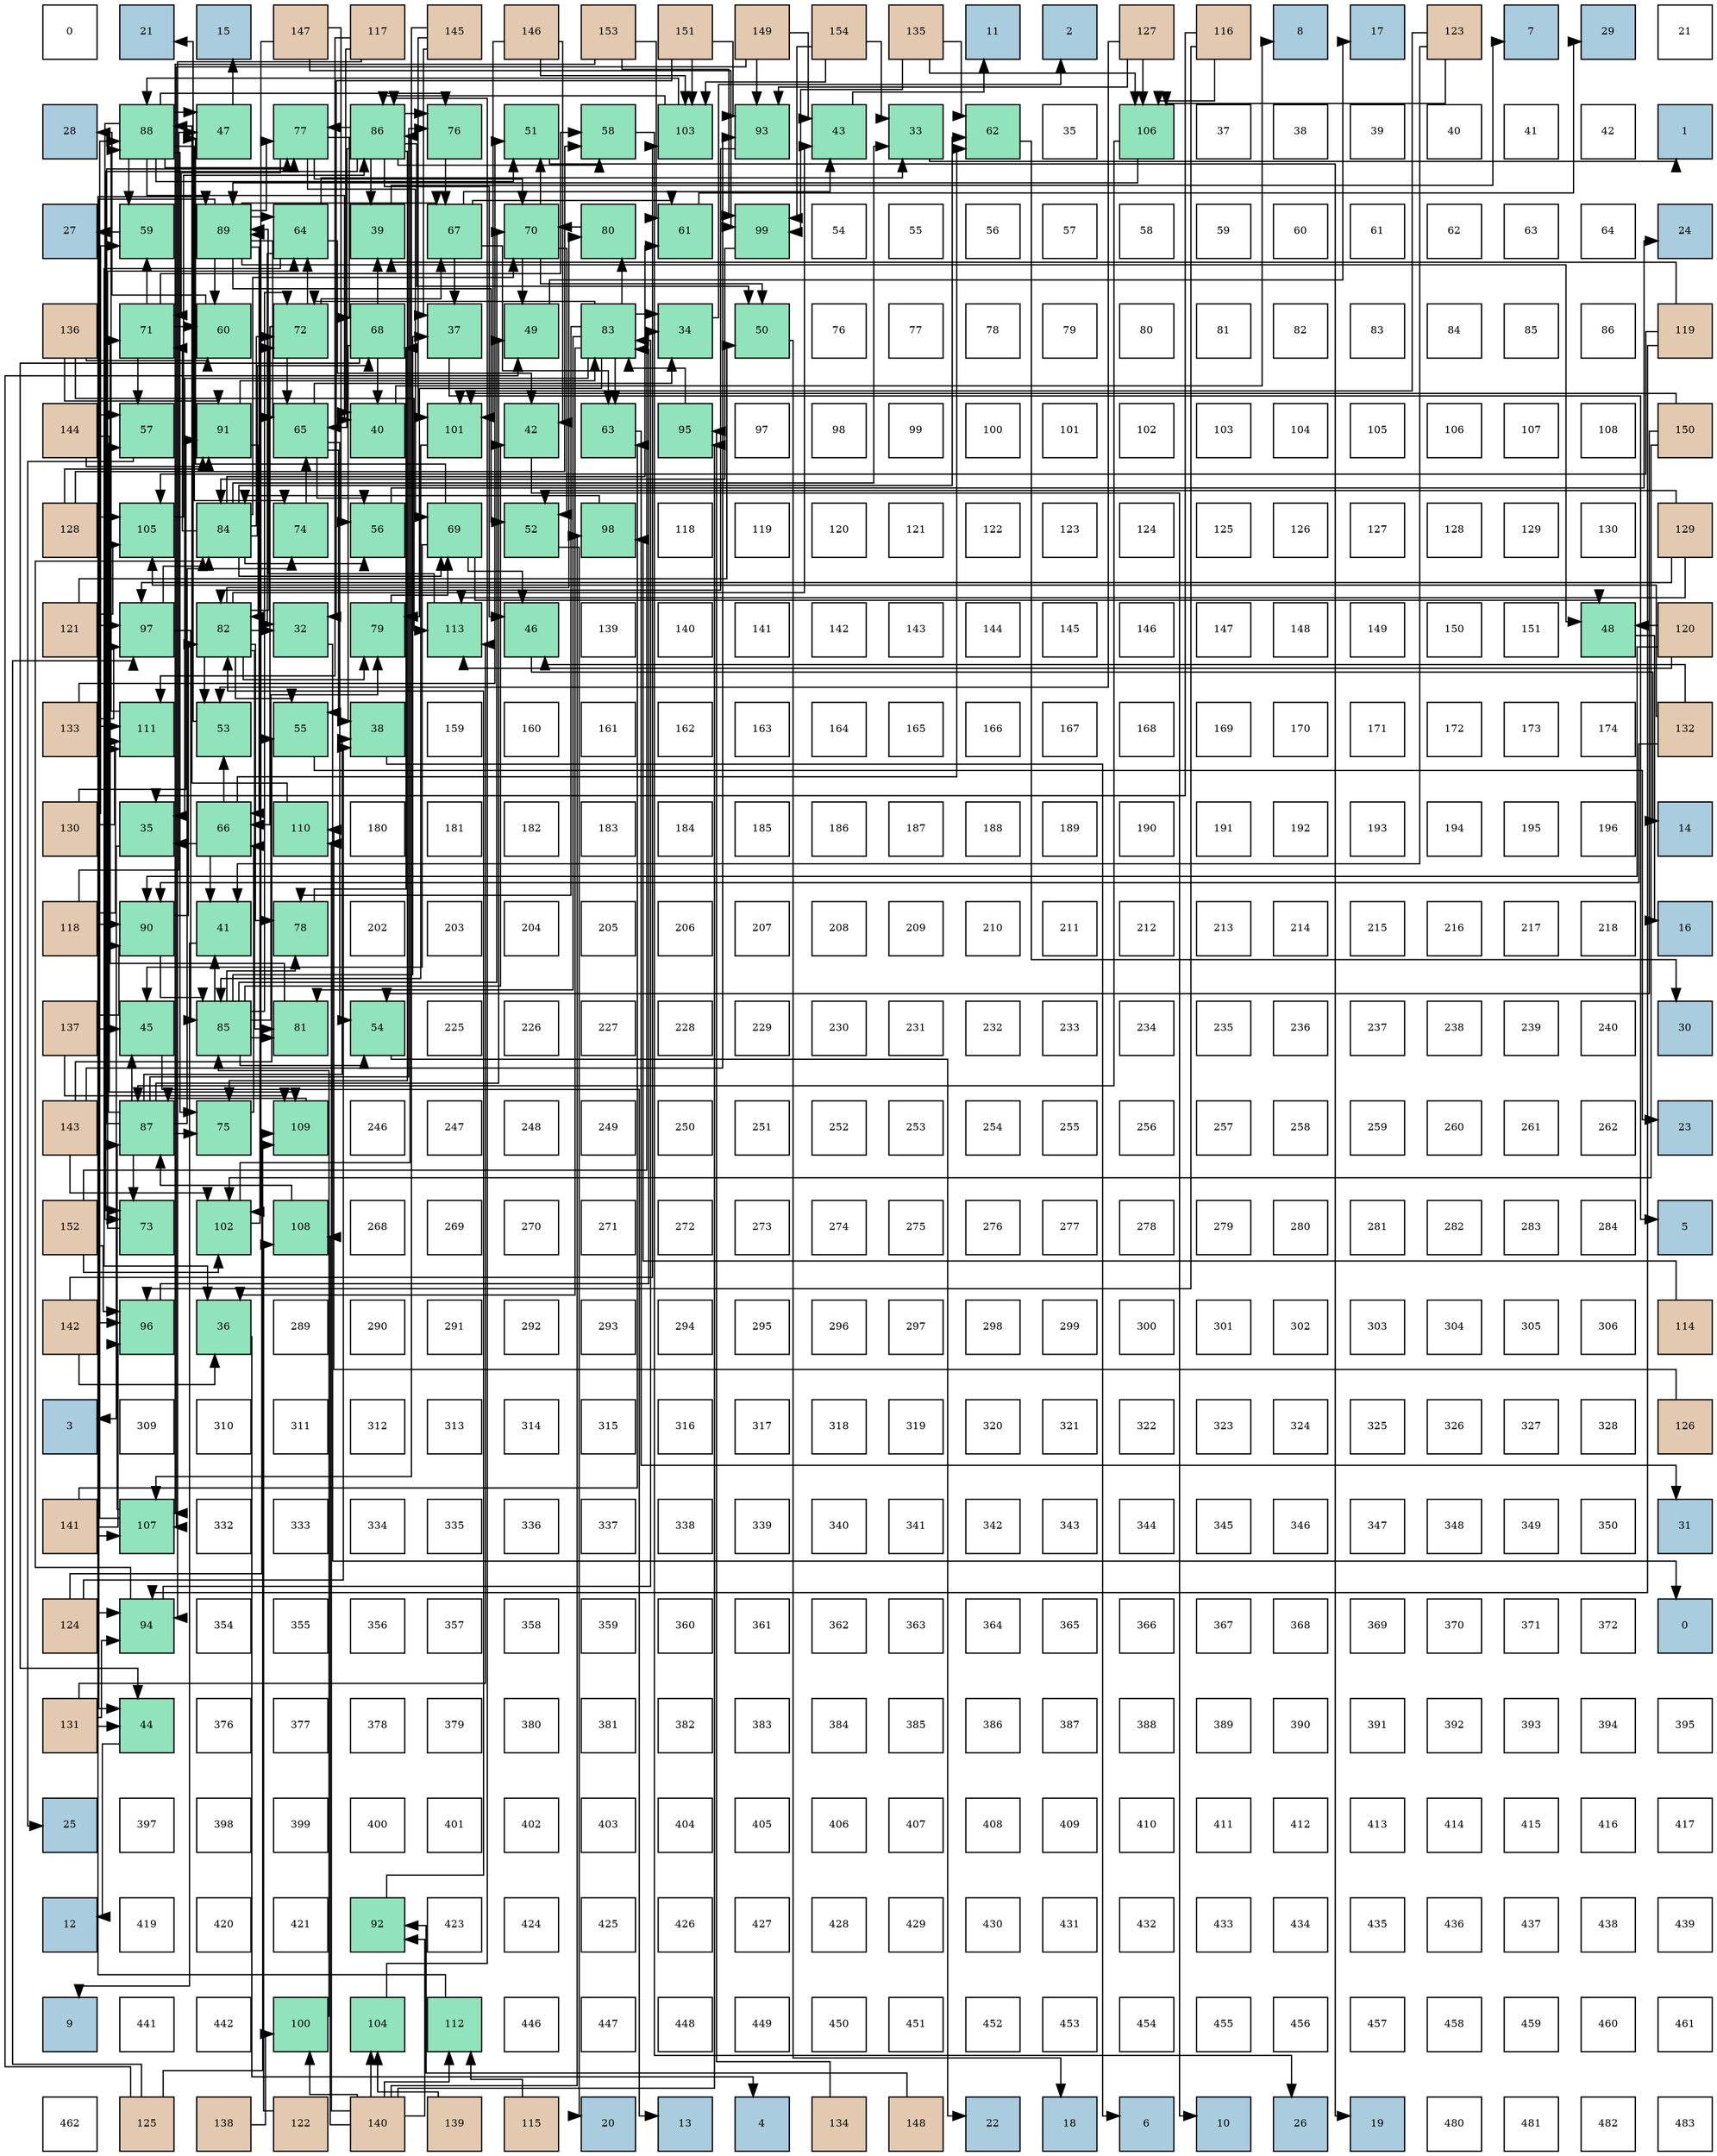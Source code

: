 digraph layout{
 rankdir=TB;
 splines=ortho;
 node [style=filled shape=square fixedsize=true width=0.6];
0[label="0", fontsize=8, fillcolor="#ffffff"];
1[label="21", fontsize=8, fillcolor="#a9ccde"];
2[label="15", fontsize=8, fillcolor="#a9ccde"];
3[label="147", fontsize=8, fillcolor="#e3c9af"];
4[label="117", fontsize=8, fillcolor="#e3c9af"];
5[label="145", fontsize=8, fillcolor="#e3c9af"];
6[label="146", fontsize=8, fillcolor="#e3c9af"];
7[label="153", fontsize=8, fillcolor="#e3c9af"];
8[label="151", fontsize=8, fillcolor="#e3c9af"];
9[label="149", fontsize=8, fillcolor="#e3c9af"];
10[label="154", fontsize=8, fillcolor="#e3c9af"];
11[label="135", fontsize=8, fillcolor="#e3c9af"];
12[label="11", fontsize=8, fillcolor="#a9ccde"];
13[label="2", fontsize=8, fillcolor="#a9ccde"];
14[label="127", fontsize=8, fillcolor="#e3c9af"];
15[label="116", fontsize=8, fillcolor="#e3c9af"];
16[label="8", fontsize=8, fillcolor="#a9ccde"];
17[label="17", fontsize=8, fillcolor="#a9ccde"];
18[label="123", fontsize=8, fillcolor="#e3c9af"];
19[label="7", fontsize=8, fillcolor="#a9ccde"];
20[label="29", fontsize=8, fillcolor="#a9ccde"];
21[label="21", fontsize=8, fillcolor="#ffffff"];
22[label="28", fontsize=8, fillcolor="#a9ccde"];
23[label="88", fontsize=8, fillcolor="#91e3bb"];
24[label="47", fontsize=8, fillcolor="#91e3bb"];
25[label="77", fontsize=8, fillcolor="#91e3bb"];
26[label="86", fontsize=8, fillcolor="#91e3bb"];
27[label="76", fontsize=8, fillcolor="#91e3bb"];
28[label="51", fontsize=8, fillcolor="#91e3bb"];
29[label="58", fontsize=8, fillcolor="#91e3bb"];
30[label="103", fontsize=8, fillcolor="#91e3bb"];
31[label="93", fontsize=8, fillcolor="#91e3bb"];
32[label="43", fontsize=8, fillcolor="#91e3bb"];
33[label="33", fontsize=8, fillcolor="#91e3bb"];
34[label="62", fontsize=8, fillcolor="#91e3bb"];
35[label="35", fontsize=8, fillcolor="#ffffff"];
36[label="106", fontsize=8, fillcolor="#91e3bb"];
37[label="37", fontsize=8, fillcolor="#ffffff"];
38[label="38", fontsize=8, fillcolor="#ffffff"];
39[label="39", fontsize=8, fillcolor="#ffffff"];
40[label="40", fontsize=8, fillcolor="#ffffff"];
41[label="41", fontsize=8, fillcolor="#ffffff"];
42[label="42", fontsize=8, fillcolor="#ffffff"];
43[label="1", fontsize=8, fillcolor="#a9ccde"];
44[label="27", fontsize=8, fillcolor="#a9ccde"];
45[label="59", fontsize=8, fillcolor="#91e3bb"];
46[label="89", fontsize=8, fillcolor="#91e3bb"];
47[label="64", fontsize=8, fillcolor="#91e3bb"];
48[label="39", fontsize=8, fillcolor="#91e3bb"];
49[label="67", fontsize=8, fillcolor="#91e3bb"];
50[label="70", fontsize=8, fillcolor="#91e3bb"];
51[label="80", fontsize=8, fillcolor="#91e3bb"];
52[label="61", fontsize=8, fillcolor="#91e3bb"];
53[label="99", fontsize=8, fillcolor="#91e3bb"];
54[label="54", fontsize=8, fillcolor="#ffffff"];
55[label="55", fontsize=8, fillcolor="#ffffff"];
56[label="56", fontsize=8, fillcolor="#ffffff"];
57[label="57", fontsize=8, fillcolor="#ffffff"];
58[label="58", fontsize=8, fillcolor="#ffffff"];
59[label="59", fontsize=8, fillcolor="#ffffff"];
60[label="60", fontsize=8, fillcolor="#ffffff"];
61[label="61", fontsize=8, fillcolor="#ffffff"];
62[label="62", fontsize=8, fillcolor="#ffffff"];
63[label="63", fontsize=8, fillcolor="#ffffff"];
64[label="64", fontsize=8, fillcolor="#ffffff"];
65[label="24", fontsize=8, fillcolor="#a9ccde"];
66[label="136", fontsize=8, fillcolor="#e3c9af"];
67[label="71", fontsize=8, fillcolor="#91e3bb"];
68[label="60", fontsize=8, fillcolor="#91e3bb"];
69[label="72", fontsize=8, fillcolor="#91e3bb"];
70[label="68", fontsize=8, fillcolor="#91e3bb"];
71[label="37", fontsize=8, fillcolor="#91e3bb"];
72[label="49", fontsize=8, fillcolor="#91e3bb"];
73[label="83", fontsize=8, fillcolor="#91e3bb"];
74[label="34", fontsize=8, fillcolor="#91e3bb"];
75[label="50", fontsize=8, fillcolor="#91e3bb"];
76[label="76", fontsize=8, fillcolor="#ffffff"];
77[label="77", fontsize=8, fillcolor="#ffffff"];
78[label="78", fontsize=8, fillcolor="#ffffff"];
79[label="79", fontsize=8, fillcolor="#ffffff"];
80[label="80", fontsize=8, fillcolor="#ffffff"];
81[label="81", fontsize=8, fillcolor="#ffffff"];
82[label="82", fontsize=8, fillcolor="#ffffff"];
83[label="83", fontsize=8, fillcolor="#ffffff"];
84[label="84", fontsize=8, fillcolor="#ffffff"];
85[label="85", fontsize=8, fillcolor="#ffffff"];
86[label="86", fontsize=8, fillcolor="#ffffff"];
87[label="119", fontsize=8, fillcolor="#e3c9af"];
88[label="144", fontsize=8, fillcolor="#e3c9af"];
89[label="57", fontsize=8, fillcolor="#91e3bb"];
90[label="91", fontsize=8, fillcolor="#91e3bb"];
91[label="65", fontsize=8, fillcolor="#91e3bb"];
92[label="40", fontsize=8, fillcolor="#91e3bb"];
93[label="101", fontsize=8, fillcolor="#91e3bb"];
94[label="42", fontsize=8, fillcolor="#91e3bb"];
95[label="63", fontsize=8, fillcolor="#91e3bb"];
96[label="95", fontsize=8, fillcolor="#91e3bb"];
97[label="97", fontsize=8, fillcolor="#ffffff"];
98[label="98", fontsize=8, fillcolor="#ffffff"];
99[label="99", fontsize=8, fillcolor="#ffffff"];
100[label="100", fontsize=8, fillcolor="#ffffff"];
101[label="101", fontsize=8, fillcolor="#ffffff"];
102[label="102", fontsize=8, fillcolor="#ffffff"];
103[label="103", fontsize=8, fillcolor="#ffffff"];
104[label="104", fontsize=8, fillcolor="#ffffff"];
105[label="105", fontsize=8, fillcolor="#ffffff"];
106[label="106", fontsize=8, fillcolor="#ffffff"];
107[label="107", fontsize=8, fillcolor="#ffffff"];
108[label="108", fontsize=8, fillcolor="#ffffff"];
109[label="150", fontsize=8, fillcolor="#e3c9af"];
110[label="128", fontsize=8, fillcolor="#e3c9af"];
111[label="105", fontsize=8, fillcolor="#91e3bb"];
112[label="84", fontsize=8, fillcolor="#91e3bb"];
113[label="74", fontsize=8, fillcolor="#91e3bb"];
114[label="56", fontsize=8, fillcolor="#91e3bb"];
115[label="69", fontsize=8, fillcolor="#91e3bb"];
116[label="52", fontsize=8, fillcolor="#91e3bb"];
117[label="98", fontsize=8, fillcolor="#91e3bb"];
118[label="118", fontsize=8, fillcolor="#ffffff"];
119[label="119", fontsize=8, fillcolor="#ffffff"];
120[label="120", fontsize=8, fillcolor="#ffffff"];
121[label="121", fontsize=8, fillcolor="#ffffff"];
122[label="122", fontsize=8, fillcolor="#ffffff"];
123[label="123", fontsize=8, fillcolor="#ffffff"];
124[label="124", fontsize=8, fillcolor="#ffffff"];
125[label="125", fontsize=8, fillcolor="#ffffff"];
126[label="126", fontsize=8, fillcolor="#ffffff"];
127[label="127", fontsize=8, fillcolor="#ffffff"];
128[label="128", fontsize=8, fillcolor="#ffffff"];
129[label="129", fontsize=8, fillcolor="#ffffff"];
130[label="130", fontsize=8, fillcolor="#ffffff"];
131[label="129", fontsize=8, fillcolor="#e3c9af"];
132[label="121", fontsize=8, fillcolor="#e3c9af"];
133[label="97", fontsize=8, fillcolor="#91e3bb"];
134[label="82", fontsize=8, fillcolor="#91e3bb"];
135[label="32", fontsize=8, fillcolor="#91e3bb"];
136[label="79", fontsize=8, fillcolor="#91e3bb"];
137[label="113", fontsize=8, fillcolor="#91e3bb"];
138[label="46", fontsize=8, fillcolor="#91e3bb"];
139[label="139", fontsize=8, fillcolor="#ffffff"];
140[label="140", fontsize=8, fillcolor="#ffffff"];
141[label="141", fontsize=8, fillcolor="#ffffff"];
142[label="142", fontsize=8, fillcolor="#ffffff"];
143[label="143", fontsize=8, fillcolor="#ffffff"];
144[label="144", fontsize=8, fillcolor="#ffffff"];
145[label="145", fontsize=8, fillcolor="#ffffff"];
146[label="146", fontsize=8, fillcolor="#ffffff"];
147[label="147", fontsize=8, fillcolor="#ffffff"];
148[label="148", fontsize=8, fillcolor="#ffffff"];
149[label="149", fontsize=8, fillcolor="#ffffff"];
150[label="150", fontsize=8, fillcolor="#ffffff"];
151[label="151", fontsize=8, fillcolor="#ffffff"];
152[label="48", fontsize=8, fillcolor="#91e3bb"];
153[label="120", fontsize=8, fillcolor="#e3c9af"];
154[label="133", fontsize=8, fillcolor="#e3c9af"];
155[label="111", fontsize=8, fillcolor="#91e3bb"];
156[label="53", fontsize=8, fillcolor="#91e3bb"];
157[label="55", fontsize=8, fillcolor="#91e3bb"];
158[label="38", fontsize=8, fillcolor="#91e3bb"];
159[label="159", fontsize=8, fillcolor="#ffffff"];
160[label="160", fontsize=8, fillcolor="#ffffff"];
161[label="161", fontsize=8, fillcolor="#ffffff"];
162[label="162", fontsize=8, fillcolor="#ffffff"];
163[label="163", fontsize=8, fillcolor="#ffffff"];
164[label="164", fontsize=8, fillcolor="#ffffff"];
165[label="165", fontsize=8, fillcolor="#ffffff"];
166[label="166", fontsize=8, fillcolor="#ffffff"];
167[label="167", fontsize=8, fillcolor="#ffffff"];
168[label="168", fontsize=8, fillcolor="#ffffff"];
169[label="169", fontsize=8, fillcolor="#ffffff"];
170[label="170", fontsize=8, fillcolor="#ffffff"];
171[label="171", fontsize=8, fillcolor="#ffffff"];
172[label="172", fontsize=8, fillcolor="#ffffff"];
173[label="173", fontsize=8, fillcolor="#ffffff"];
174[label="174", fontsize=8, fillcolor="#ffffff"];
175[label="132", fontsize=8, fillcolor="#e3c9af"];
176[label="130", fontsize=8, fillcolor="#e3c9af"];
177[label="35", fontsize=8, fillcolor="#91e3bb"];
178[label="66", fontsize=8, fillcolor="#91e3bb"];
179[label="110", fontsize=8, fillcolor="#91e3bb"];
180[label="180", fontsize=8, fillcolor="#ffffff"];
181[label="181", fontsize=8, fillcolor="#ffffff"];
182[label="182", fontsize=8, fillcolor="#ffffff"];
183[label="183", fontsize=8, fillcolor="#ffffff"];
184[label="184", fontsize=8, fillcolor="#ffffff"];
185[label="185", fontsize=8, fillcolor="#ffffff"];
186[label="186", fontsize=8, fillcolor="#ffffff"];
187[label="187", fontsize=8, fillcolor="#ffffff"];
188[label="188", fontsize=8, fillcolor="#ffffff"];
189[label="189", fontsize=8, fillcolor="#ffffff"];
190[label="190", fontsize=8, fillcolor="#ffffff"];
191[label="191", fontsize=8, fillcolor="#ffffff"];
192[label="192", fontsize=8, fillcolor="#ffffff"];
193[label="193", fontsize=8, fillcolor="#ffffff"];
194[label="194", fontsize=8, fillcolor="#ffffff"];
195[label="195", fontsize=8, fillcolor="#ffffff"];
196[label="196", fontsize=8, fillcolor="#ffffff"];
197[label="14", fontsize=8, fillcolor="#a9ccde"];
198[label="118", fontsize=8, fillcolor="#e3c9af"];
199[label="90", fontsize=8, fillcolor="#91e3bb"];
200[label="41", fontsize=8, fillcolor="#91e3bb"];
201[label="78", fontsize=8, fillcolor="#91e3bb"];
202[label="202", fontsize=8, fillcolor="#ffffff"];
203[label="203", fontsize=8, fillcolor="#ffffff"];
204[label="204", fontsize=8, fillcolor="#ffffff"];
205[label="205", fontsize=8, fillcolor="#ffffff"];
206[label="206", fontsize=8, fillcolor="#ffffff"];
207[label="207", fontsize=8, fillcolor="#ffffff"];
208[label="208", fontsize=8, fillcolor="#ffffff"];
209[label="209", fontsize=8, fillcolor="#ffffff"];
210[label="210", fontsize=8, fillcolor="#ffffff"];
211[label="211", fontsize=8, fillcolor="#ffffff"];
212[label="212", fontsize=8, fillcolor="#ffffff"];
213[label="213", fontsize=8, fillcolor="#ffffff"];
214[label="214", fontsize=8, fillcolor="#ffffff"];
215[label="215", fontsize=8, fillcolor="#ffffff"];
216[label="216", fontsize=8, fillcolor="#ffffff"];
217[label="217", fontsize=8, fillcolor="#ffffff"];
218[label="218", fontsize=8, fillcolor="#ffffff"];
219[label="16", fontsize=8, fillcolor="#a9ccde"];
220[label="137", fontsize=8, fillcolor="#e3c9af"];
221[label="45", fontsize=8, fillcolor="#91e3bb"];
222[label="85", fontsize=8, fillcolor="#91e3bb"];
223[label="81", fontsize=8, fillcolor="#91e3bb"];
224[label="54", fontsize=8, fillcolor="#91e3bb"];
225[label="225", fontsize=8, fillcolor="#ffffff"];
226[label="226", fontsize=8, fillcolor="#ffffff"];
227[label="227", fontsize=8, fillcolor="#ffffff"];
228[label="228", fontsize=8, fillcolor="#ffffff"];
229[label="229", fontsize=8, fillcolor="#ffffff"];
230[label="230", fontsize=8, fillcolor="#ffffff"];
231[label="231", fontsize=8, fillcolor="#ffffff"];
232[label="232", fontsize=8, fillcolor="#ffffff"];
233[label="233", fontsize=8, fillcolor="#ffffff"];
234[label="234", fontsize=8, fillcolor="#ffffff"];
235[label="235", fontsize=8, fillcolor="#ffffff"];
236[label="236", fontsize=8, fillcolor="#ffffff"];
237[label="237", fontsize=8, fillcolor="#ffffff"];
238[label="238", fontsize=8, fillcolor="#ffffff"];
239[label="239", fontsize=8, fillcolor="#ffffff"];
240[label="240", fontsize=8, fillcolor="#ffffff"];
241[label="30", fontsize=8, fillcolor="#a9ccde"];
242[label="143", fontsize=8, fillcolor="#e3c9af"];
243[label="87", fontsize=8, fillcolor="#91e3bb"];
244[label="75", fontsize=8, fillcolor="#91e3bb"];
245[label="109", fontsize=8, fillcolor="#91e3bb"];
246[label="246", fontsize=8, fillcolor="#ffffff"];
247[label="247", fontsize=8, fillcolor="#ffffff"];
248[label="248", fontsize=8, fillcolor="#ffffff"];
249[label="249", fontsize=8, fillcolor="#ffffff"];
250[label="250", fontsize=8, fillcolor="#ffffff"];
251[label="251", fontsize=8, fillcolor="#ffffff"];
252[label="252", fontsize=8, fillcolor="#ffffff"];
253[label="253", fontsize=8, fillcolor="#ffffff"];
254[label="254", fontsize=8, fillcolor="#ffffff"];
255[label="255", fontsize=8, fillcolor="#ffffff"];
256[label="256", fontsize=8, fillcolor="#ffffff"];
257[label="257", fontsize=8, fillcolor="#ffffff"];
258[label="258", fontsize=8, fillcolor="#ffffff"];
259[label="259", fontsize=8, fillcolor="#ffffff"];
260[label="260", fontsize=8, fillcolor="#ffffff"];
261[label="261", fontsize=8, fillcolor="#ffffff"];
262[label="262", fontsize=8, fillcolor="#ffffff"];
263[label="23", fontsize=8, fillcolor="#a9ccde"];
264[label="152", fontsize=8, fillcolor="#e3c9af"];
265[label="73", fontsize=8, fillcolor="#91e3bb"];
266[label="102", fontsize=8, fillcolor="#91e3bb"];
267[label="108", fontsize=8, fillcolor="#91e3bb"];
268[label="268", fontsize=8, fillcolor="#ffffff"];
269[label="269", fontsize=8, fillcolor="#ffffff"];
270[label="270", fontsize=8, fillcolor="#ffffff"];
271[label="271", fontsize=8, fillcolor="#ffffff"];
272[label="272", fontsize=8, fillcolor="#ffffff"];
273[label="273", fontsize=8, fillcolor="#ffffff"];
274[label="274", fontsize=8, fillcolor="#ffffff"];
275[label="275", fontsize=8, fillcolor="#ffffff"];
276[label="276", fontsize=8, fillcolor="#ffffff"];
277[label="277", fontsize=8, fillcolor="#ffffff"];
278[label="278", fontsize=8, fillcolor="#ffffff"];
279[label="279", fontsize=8, fillcolor="#ffffff"];
280[label="280", fontsize=8, fillcolor="#ffffff"];
281[label="281", fontsize=8, fillcolor="#ffffff"];
282[label="282", fontsize=8, fillcolor="#ffffff"];
283[label="283", fontsize=8, fillcolor="#ffffff"];
284[label="284", fontsize=8, fillcolor="#ffffff"];
285[label="5", fontsize=8, fillcolor="#a9ccde"];
286[label="142", fontsize=8, fillcolor="#e3c9af"];
287[label="96", fontsize=8, fillcolor="#91e3bb"];
288[label="36", fontsize=8, fillcolor="#91e3bb"];
289[label="289", fontsize=8, fillcolor="#ffffff"];
290[label="290", fontsize=8, fillcolor="#ffffff"];
291[label="291", fontsize=8, fillcolor="#ffffff"];
292[label="292", fontsize=8, fillcolor="#ffffff"];
293[label="293", fontsize=8, fillcolor="#ffffff"];
294[label="294", fontsize=8, fillcolor="#ffffff"];
295[label="295", fontsize=8, fillcolor="#ffffff"];
296[label="296", fontsize=8, fillcolor="#ffffff"];
297[label="297", fontsize=8, fillcolor="#ffffff"];
298[label="298", fontsize=8, fillcolor="#ffffff"];
299[label="299", fontsize=8, fillcolor="#ffffff"];
300[label="300", fontsize=8, fillcolor="#ffffff"];
301[label="301", fontsize=8, fillcolor="#ffffff"];
302[label="302", fontsize=8, fillcolor="#ffffff"];
303[label="303", fontsize=8, fillcolor="#ffffff"];
304[label="304", fontsize=8, fillcolor="#ffffff"];
305[label="305", fontsize=8, fillcolor="#ffffff"];
306[label="306", fontsize=8, fillcolor="#ffffff"];
307[label="114", fontsize=8, fillcolor="#e3c9af"];
308[label="3", fontsize=8, fillcolor="#a9ccde"];
309[label="309", fontsize=8, fillcolor="#ffffff"];
310[label="310", fontsize=8, fillcolor="#ffffff"];
311[label="311", fontsize=8, fillcolor="#ffffff"];
312[label="312", fontsize=8, fillcolor="#ffffff"];
313[label="313", fontsize=8, fillcolor="#ffffff"];
314[label="314", fontsize=8, fillcolor="#ffffff"];
315[label="315", fontsize=8, fillcolor="#ffffff"];
316[label="316", fontsize=8, fillcolor="#ffffff"];
317[label="317", fontsize=8, fillcolor="#ffffff"];
318[label="318", fontsize=8, fillcolor="#ffffff"];
319[label="319", fontsize=8, fillcolor="#ffffff"];
320[label="320", fontsize=8, fillcolor="#ffffff"];
321[label="321", fontsize=8, fillcolor="#ffffff"];
322[label="322", fontsize=8, fillcolor="#ffffff"];
323[label="323", fontsize=8, fillcolor="#ffffff"];
324[label="324", fontsize=8, fillcolor="#ffffff"];
325[label="325", fontsize=8, fillcolor="#ffffff"];
326[label="326", fontsize=8, fillcolor="#ffffff"];
327[label="327", fontsize=8, fillcolor="#ffffff"];
328[label="328", fontsize=8, fillcolor="#ffffff"];
329[label="126", fontsize=8, fillcolor="#e3c9af"];
330[label="141", fontsize=8, fillcolor="#e3c9af"];
331[label="107", fontsize=8, fillcolor="#91e3bb"];
332[label="332", fontsize=8, fillcolor="#ffffff"];
333[label="333", fontsize=8, fillcolor="#ffffff"];
334[label="334", fontsize=8, fillcolor="#ffffff"];
335[label="335", fontsize=8, fillcolor="#ffffff"];
336[label="336", fontsize=8, fillcolor="#ffffff"];
337[label="337", fontsize=8, fillcolor="#ffffff"];
338[label="338", fontsize=8, fillcolor="#ffffff"];
339[label="339", fontsize=8, fillcolor="#ffffff"];
340[label="340", fontsize=8, fillcolor="#ffffff"];
341[label="341", fontsize=8, fillcolor="#ffffff"];
342[label="342", fontsize=8, fillcolor="#ffffff"];
343[label="343", fontsize=8, fillcolor="#ffffff"];
344[label="344", fontsize=8, fillcolor="#ffffff"];
345[label="345", fontsize=8, fillcolor="#ffffff"];
346[label="346", fontsize=8, fillcolor="#ffffff"];
347[label="347", fontsize=8, fillcolor="#ffffff"];
348[label="348", fontsize=8, fillcolor="#ffffff"];
349[label="349", fontsize=8, fillcolor="#ffffff"];
350[label="350", fontsize=8, fillcolor="#ffffff"];
351[label="31", fontsize=8, fillcolor="#a9ccde"];
352[label="124", fontsize=8, fillcolor="#e3c9af"];
353[label="94", fontsize=8, fillcolor="#91e3bb"];
354[label="354", fontsize=8, fillcolor="#ffffff"];
355[label="355", fontsize=8, fillcolor="#ffffff"];
356[label="356", fontsize=8, fillcolor="#ffffff"];
357[label="357", fontsize=8, fillcolor="#ffffff"];
358[label="358", fontsize=8, fillcolor="#ffffff"];
359[label="359", fontsize=8, fillcolor="#ffffff"];
360[label="360", fontsize=8, fillcolor="#ffffff"];
361[label="361", fontsize=8, fillcolor="#ffffff"];
362[label="362", fontsize=8, fillcolor="#ffffff"];
363[label="363", fontsize=8, fillcolor="#ffffff"];
364[label="364", fontsize=8, fillcolor="#ffffff"];
365[label="365", fontsize=8, fillcolor="#ffffff"];
366[label="366", fontsize=8, fillcolor="#ffffff"];
367[label="367", fontsize=8, fillcolor="#ffffff"];
368[label="368", fontsize=8, fillcolor="#ffffff"];
369[label="369", fontsize=8, fillcolor="#ffffff"];
370[label="370", fontsize=8, fillcolor="#ffffff"];
371[label="371", fontsize=8, fillcolor="#ffffff"];
372[label="372", fontsize=8, fillcolor="#ffffff"];
373[label="0", fontsize=8, fillcolor="#a9ccde"];
374[label="131", fontsize=8, fillcolor="#e3c9af"];
375[label="44", fontsize=8, fillcolor="#91e3bb"];
376[label="376", fontsize=8, fillcolor="#ffffff"];
377[label="377", fontsize=8, fillcolor="#ffffff"];
378[label="378", fontsize=8, fillcolor="#ffffff"];
379[label="379", fontsize=8, fillcolor="#ffffff"];
380[label="380", fontsize=8, fillcolor="#ffffff"];
381[label="381", fontsize=8, fillcolor="#ffffff"];
382[label="382", fontsize=8, fillcolor="#ffffff"];
383[label="383", fontsize=8, fillcolor="#ffffff"];
384[label="384", fontsize=8, fillcolor="#ffffff"];
385[label="385", fontsize=8, fillcolor="#ffffff"];
386[label="386", fontsize=8, fillcolor="#ffffff"];
387[label="387", fontsize=8, fillcolor="#ffffff"];
388[label="388", fontsize=8, fillcolor="#ffffff"];
389[label="389", fontsize=8, fillcolor="#ffffff"];
390[label="390", fontsize=8, fillcolor="#ffffff"];
391[label="391", fontsize=8, fillcolor="#ffffff"];
392[label="392", fontsize=8, fillcolor="#ffffff"];
393[label="393", fontsize=8, fillcolor="#ffffff"];
394[label="394", fontsize=8, fillcolor="#ffffff"];
395[label="395", fontsize=8, fillcolor="#ffffff"];
396[label="25", fontsize=8, fillcolor="#a9ccde"];
397[label="397", fontsize=8, fillcolor="#ffffff"];
398[label="398", fontsize=8, fillcolor="#ffffff"];
399[label="399", fontsize=8, fillcolor="#ffffff"];
400[label="400", fontsize=8, fillcolor="#ffffff"];
401[label="401", fontsize=8, fillcolor="#ffffff"];
402[label="402", fontsize=8, fillcolor="#ffffff"];
403[label="403", fontsize=8, fillcolor="#ffffff"];
404[label="404", fontsize=8, fillcolor="#ffffff"];
405[label="405", fontsize=8, fillcolor="#ffffff"];
406[label="406", fontsize=8, fillcolor="#ffffff"];
407[label="407", fontsize=8, fillcolor="#ffffff"];
408[label="408", fontsize=8, fillcolor="#ffffff"];
409[label="409", fontsize=8, fillcolor="#ffffff"];
410[label="410", fontsize=8, fillcolor="#ffffff"];
411[label="411", fontsize=8, fillcolor="#ffffff"];
412[label="412", fontsize=8, fillcolor="#ffffff"];
413[label="413", fontsize=8, fillcolor="#ffffff"];
414[label="414", fontsize=8, fillcolor="#ffffff"];
415[label="415", fontsize=8, fillcolor="#ffffff"];
416[label="416", fontsize=8, fillcolor="#ffffff"];
417[label="417", fontsize=8, fillcolor="#ffffff"];
418[label="12", fontsize=8, fillcolor="#a9ccde"];
419[label="419", fontsize=8, fillcolor="#ffffff"];
420[label="420", fontsize=8, fillcolor="#ffffff"];
421[label="421", fontsize=8, fillcolor="#ffffff"];
422[label="92", fontsize=8, fillcolor="#91e3bb"];
423[label="423", fontsize=8, fillcolor="#ffffff"];
424[label="424", fontsize=8, fillcolor="#ffffff"];
425[label="425", fontsize=8, fillcolor="#ffffff"];
426[label="426", fontsize=8, fillcolor="#ffffff"];
427[label="427", fontsize=8, fillcolor="#ffffff"];
428[label="428", fontsize=8, fillcolor="#ffffff"];
429[label="429", fontsize=8, fillcolor="#ffffff"];
430[label="430", fontsize=8, fillcolor="#ffffff"];
431[label="431", fontsize=8, fillcolor="#ffffff"];
432[label="432", fontsize=8, fillcolor="#ffffff"];
433[label="433", fontsize=8, fillcolor="#ffffff"];
434[label="434", fontsize=8, fillcolor="#ffffff"];
435[label="435", fontsize=8, fillcolor="#ffffff"];
436[label="436", fontsize=8, fillcolor="#ffffff"];
437[label="437", fontsize=8, fillcolor="#ffffff"];
438[label="438", fontsize=8, fillcolor="#ffffff"];
439[label="439", fontsize=8, fillcolor="#ffffff"];
440[label="9", fontsize=8, fillcolor="#a9ccde"];
441[label="441", fontsize=8, fillcolor="#ffffff"];
442[label="442", fontsize=8, fillcolor="#ffffff"];
443[label="100", fontsize=8, fillcolor="#91e3bb"];
444[label="104", fontsize=8, fillcolor="#91e3bb"];
445[label="112", fontsize=8, fillcolor="#91e3bb"];
446[label="446", fontsize=8, fillcolor="#ffffff"];
447[label="447", fontsize=8, fillcolor="#ffffff"];
448[label="448", fontsize=8, fillcolor="#ffffff"];
449[label="449", fontsize=8, fillcolor="#ffffff"];
450[label="450", fontsize=8, fillcolor="#ffffff"];
451[label="451", fontsize=8, fillcolor="#ffffff"];
452[label="452", fontsize=8, fillcolor="#ffffff"];
453[label="453", fontsize=8, fillcolor="#ffffff"];
454[label="454", fontsize=8, fillcolor="#ffffff"];
455[label="455", fontsize=8, fillcolor="#ffffff"];
456[label="456", fontsize=8, fillcolor="#ffffff"];
457[label="457", fontsize=8, fillcolor="#ffffff"];
458[label="458", fontsize=8, fillcolor="#ffffff"];
459[label="459", fontsize=8, fillcolor="#ffffff"];
460[label="460", fontsize=8, fillcolor="#ffffff"];
461[label="461", fontsize=8, fillcolor="#ffffff"];
462[label="462", fontsize=8, fillcolor="#ffffff"];
463[label="125", fontsize=8, fillcolor="#e3c9af"];
464[label="138", fontsize=8, fillcolor="#e3c9af"];
465[label="122", fontsize=8, fillcolor="#e3c9af"];
466[label="140", fontsize=8, fillcolor="#e3c9af"];
467[label="139", fontsize=8, fillcolor="#e3c9af"];
468[label="115", fontsize=8, fillcolor="#e3c9af"];
469[label="20", fontsize=8, fillcolor="#a9ccde"];
470[label="13", fontsize=8, fillcolor="#a9ccde"];
471[label="4", fontsize=8, fillcolor="#a9ccde"];
472[label="134", fontsize=8, fillcolor="#e3c9af"];
473[label="148", fontsize=8, fillcolor="#e3c9af"];
474[label="22", fontsize=8, fillcolor="#a9ccde"];
475[label="18", fontsize=8, fillcolor="#a9ccde"];
476[label="6", fontsize=8, fillcolor="#a9ccde"];
477[label="10", fontsize=8, fillcolor="#a9ccde"];
478[label="26", fontsize=8, fillcolor="#a9ccde"];
479[label="19", fontsize=8, fillcolor="#a9ccde"];
480[label="480", fontsize=8, fillcolor="#ffffff"];
481[label="481", fontsize=8, fillcolor="#ffffff"];
482[label="482", fontsize=8, fillcolor="#ffffff"];
483[label="483", fontsize=8, fillcolor="#ffffff"];
edge [constraint=false, style=vis];135 -> 373;
33 -> 43;
74 -> 13;
177 -> 308;
288 -> 471;
71 -> 285;
158 -> 476;
48 -> 19;
92 -> 16;
200 -> 440;
94 -> 477;
32 -> 12;
375 -> 418;
221 -> 470;
138 -> 197;
24 -> 2;
152 -> 219;
72 -> 17;
75 -> 475;
28 -> 479;
116 -> 469;
156 -> 1;
224 -> 474;
157 -> 263;
114 -> 65;
89 -> 396;
29 -> 478;
45 -> 44;
68 -> 22;
52 -> 20;
34 -> 241;
95 -> 351;
47 -> 135;
47 -> 33;
47 -> 288;
47 -> 94;
91 -> 74;
91 -> 224;
91 -> 157;
91 -> 114;
178 -> 177;
178 -> 200;
178 -> 156;
178 -> 34;
49 -> 71;
49 -> 32;
49 -> 52;
49 -> 95;
70 -> 158;
70 -> 48;
70 -> 92;
70 -> 375;
115 -> 221;
115 -> 138;
115 -> 24;
115 -> 152;
50 -> 72;
50 -> 75;
50 -> 28;
50 -> 116;
67 -> 89;
67 -> 29;
67 -> 45;
67 -> 68;
69 -> 47;
69 -> 91;
69 -> 178;
69 -> 49;
265 -> 47;
113 -> 91;
244 -> 178;
27 -> 49;
25 -> 70;
25 -> 115;
25 -> 50;
25 -> 67;
201 -> 70;
136 -> 115;
51 -> 50;
223 -> 67;
134 -> 135;
134 -> 32;
134 -> 156;
134 -> 157;
134 -> 69;
134 -> 201;
134 -> 136;
134 -> 51;
134 -> 223;
73 -> 74;
73 -> 177;
73 -> 288;
73 -> 95;
73 -> 69;
73 -> 201;
73 -> 136;
73 -> 51;
73 -> 223;
112 -> 33;
112 -> 114;
112 -> 52;
112 -> 34;
112 -> 70;
112 -> 115;
112 -> 50;
112 -> 67;
112 -> 69;
222 -> 71;
222 -> 200;
222 -> 94;
222 -> 224;
222 -> 50;
222 -> 69;
222 -> 201;
222 -> 136;
222 -> 223;
26 -> 48;
26 -> 138;
26 -> 75;
26 -> 29;
26 -> 91;
26 -> 265;
26 -> 244;
26 -> 27;
26 -> 25;
243 -> 158;
243 -> 221;
243 -> 72;
243 -> 89;
243 -> 265;
243 -> 113;
243 -> 244;
243 -> 27;
243 -> 25;
23 -> 92;
23 -> 24;
23 -> 28;
23 -> 45;
23 -> 265;
23 -> 113;
23 -> 244;
23 -> 27;
23 -> 25;
46 -> 375;
46 -> 152;
46 -> 116;
46 -> 68;
46 -> 47;
46 -> 91;
46 -> 178;
46 -> 49;
46 -> 25;
199 -> 134;
199 -> 222;
90 -> 134;
90 -> 73;
422 -> 134;
31 -> 134;
353 -> 73;
353 -> 112;
96 -> 73;
287 -> 73;
133 -> 112;
133 -> 222;
117 -> 112;
53 -> 112;
443 -> 222;
93 -> 222;
266 -> 26;
266 -> 46;
30 -> 26;
30 -> 23;
444 -> 26;
111 -> 26;
36 -> 243;
36 -> 46;
331 -> 243;
331 -> 23;
267 -> 243;
245 -> 243;
179 -> 23;
155 -> 23;
445 -> 46;
137 -> 46;
307 -> 117;
468 -> 445;
15 -> 177;
15 -> 287;
15 -> 36;
4 -> 92;
4 -> 353;
4 -> 155;
198 -> 24;
198 -> 199;
198 -> 155;
87 -> 48;
87 -> 353;
87 -> 111;
153 -> 152;
153 -> 199;
153 -> 137;
132 -> 75;
132 -> 133;
132 -> 111;
465 -> 267;
18 -> 200;
18 -> 93;
18 -> 36;
352 -> 158;
352 -> 353;
352 -> 245;
463 -> 72;
463 -> 133;
463 -> 245;
329 -> 179;
14 -> 156;
14 -> 31;
14 -> 36;
110 -> 29;
110 -> 90;
110 -> 111;
131 -> 116;
131 -> 133;
131 -> 137;
176 -> 45;
176 -> 90;
176 -> 155;
374 -> 375;
374 -> 353;
374 -> 137;
175 -> 138;
175 -> 199;
175 -> 111;
154 -> 28;
154 -> 133;
154 -> 155;
472 -> 96;
11 -> 34;
11 -> 53;
11 -> 36;
66 -> 68;
66 -> 90;
66 -> 137;
220 -> 221;
220 -> 199;
220 -> 245;
464 -> 443;
467 -> 444;
466 -> 422;
466 -> 96;
466 -> 117;
466 -> 443;
466 -> 444;
466 -> 267;
466 -> 179;
466 -> 445;
330 -> 95;
330 -> 287;
330 -> 331;
286 -> 288;
286 -> 287;
286 -> 30;
242 -> 157;
242 -> 31;
242 -> 266;
88 -> 89;
88 -> 90;
88 -> 245;
5 -> 71;
5 -> 93;
5 -> 331;
6 -> 94;
6 -> 93;
6 -> 30;
3 -> 114;
3 -> 53;
3 -> 266;
473 -> 422;
9 -> 32;
9 -> 31;
9 -> 331;
109 -> 224;
109 -> 93;
109 -> 266;
8 -> 135;
8 -> 31;
8 -> 30;
264 -> 74;
264 -> 287;
264 -> 266;
7 -> 52;
7 -> 53;
7 -> 331;
10 -> 33;
10 -> 53;
10 -> 30;
edge [constraint=true, style=invis];
0 -> 22 -> 44 -> 66 -> 88 -> 110 -> 132 -> 154 -> 176 -> 198 -> 220 -> 242 -> 264 -> 286 -> 308 -> 330 -> 352 -> 374 -> 396 -> 418 -> 440 -> 462;
1 -> 23 -> 45 -> 67 -> 89 -> 111 -> 133 -> 155 -> 177 -> 199 -> 221 -> 243 -> 265 -> 287 -> 309 -> 331 -> 353 -> 375 -> 397 -> 419 -> 441 -> 463;
2 -> 24 -> 46 -> 68 -> 90 -> 112 -> 134 -> 156 -> 178 -> 200 -> 222 -> 244 -> 266 -> 288 -> 310 -> 332 -> 354 -> 376 -> 398 -> 420 -> 442 -> 464;
3 -> 25 -> 47 -> 69 -> 91 -> 113 -> 135 -> 157 -> 179 -> 201 -> 223 -> 245 -> 267 -> 289 -> 311 -> 333 -> 355 -> 377 -> 399 -> 421 -> 443 -> 465;
4 -> 26 -> 48 -> 70 -> 92 -> 114 -> 136 -> 158 -> 180 -> 202 -> 224 -> 246 -> 268 -> 290 -> 312 -> 334 -> 356 -> 378 -> 400 -> 422 -> 444 -> 466;
5 -> 27 -> 49 -> 71 -> 93 -> 115 -> 137 -> 159 -> 181 -> 203 -> 225 -> 247 -> 269 -> 291 -> 313 -> 335 -> 357 -> 379 -> 401 -> 423 -> 445 -> 467;
6 -> 28 -> 50 -> 72 -> 94 -> 116 -> 138 -> 160 -> 182 -> 204 -> 226 -> 248 -> 270 -> 292 -> 314 -> 336 -> 358 -> 380 -> 402 -> 424 -> 446 -> 468;
7 -> 29 -> 51 -> 73 -> 95 -> 117 -> 139 -> 161 -> 183 -> 205 -> 227 -> 249 -> 271 -> 293 -> 315 -> 337 -> 359 -> 381 -> 403 -> 425 -> 447 -> 469;
8 -> 30 -> 52 -> 74 -> 96 -> 118 -> 140 -> 162 -> 184 -> 206 -> 228 -> 250 -> 272 -> 294 -> 316 -> 338 -> 360 -> 382 -> 404 -> 426 -> 448 -> 470;
9 -> 31 -> 53 -> 75 -> 97 -> 119 -> 141 -> 163 -> 185 -> 207 -> 229 -> 251 -> 273 -> 295 -> 317 -> 339 -> 361 -> 383 -> 405 -> 427 -> 449 -> 471;
10 -> 32 -> 54 -> 76 -> 98 -> 120 -> 142 -> 164 -> 186 -> 208 -> 230 -> 252 -> 274 -> 296 -> 318 -> 340 -> 362 -> 384 -> 406 -> 428 -> 450 -> 472;
11 -> 33 -> 55 -> 77 -> 99 -> 121 -> 143 -> 165 -> 187 -> 209 -> 231 -> 253 -> 275 -> 297 -> 319 -> 341 -> 363 -> 385 -> 407 -> 429 -> 451 -> 473;
12 -> 34 -> 56 -> 78 -> 100 -> 122 -> 144 -> 166 -> 188 -> 210 -> 232 -> 254 -> 276 -> 298 -> 320 -> 342 -> 364 -> 386 -> 408 -> 430 -> 452 -> 474;
13 -> 35 -> 57 -> 79 -> 101 -> 123 -> 145 -> 167 -> 189 -> 211 -> 233 -> 255 -> 277 -> 299 -> 321 -> 343 -> 365 -> 387 -> 409 -> 431 -> 453 -> 475;
14 -> 36 -> 58 -> 80 -> 102 -> 124 -> 146 -> 168 -> 190 -> 212 -> 234 -> 256 -> 278 -> 300 -> 322 -> 344 -> 366 -> 388 -> 410 -> 432 -> 454 -> 476;
15 -> 37 -> 59 -> 81 -> 103 -> 125 -> 147 -> 169 -> 191 -> 213 -> 235 -> 257 -> 279 -> 301 -> 323 -> 345 -> 367 -> 389 -> 411 -> 433 -> 455 -> 477;
16 -> 38 -> 60 -> 82 -> 104 -> 126 -> 148 -> 170 -> 192 -> 214 -> 236 -> 258 -> 280 -> 302 -> 324 -> 346 -> 368 -> 390 -> 412 -> 434 -> 456 -> 478;
17 -> 39 -> 61 -> 83 -> 105 -> 127 -> 149 -> 171 -> 193 -> 215 -> 237 -> 259 -> 281 -> 303 -> 325 -> 347 -> 369 -> 391 -> 413 -> 435 -> 457 -> 479;
18 -> 40 -> 62 -> 84 -> 106 -> 128 -> 150 -> 172 -> 194 -> 216 -> 238 -> 260 -> 282 -> 304 -> 326 -> 348 -> 370 -> 392 -> 414 -> 436 -> 458 -> 480;
19 -> 41 -> 63 -> 85 -> 107 -> 129 -> 151 -> 173 -> 195 -> 217 -> 239 -> 261 -> 283 -> 305 -> 327 -> 349 -> 371 -> 393 -> 415 -> 437 -> 459 -> 481;
20 -> 42 -> 64 -> 86 -> 108 -> 130 -> 152 -> 174 -> 196 -> 218 -> 240 -> 262 -> 284 -> 306 -> 328 -> 350 -> 372 -> 394 -> 416 -> 438 -> 460 -> 482;
21 -> 43 -> 65 -> 87 -> 109 -> 131 -> 153 -> 175 -> 197 -> 219 -> 241 -> 263 -> 285 -> 307 -> 329 -> 351 -> 373 -> 395 -> 417 -> 439 -> 461 -> 483;
rank = same {0 -> 1 -> 2 -> 3 -> 4 -> 5 -> 6 -> 7 -> 8 -> 9 -> 10 -> 11 -> 12 -> 13 -> 14 -> 15 -> 16 -> 17 -> 18 -> 19 -> 20 -> 21};
rank = same {22 -> 23 -> 24 -> 25 -> 26 -> 27 -> 28 -> 29 -> 30 -> 31 -> 32 -> 33 -> 34 -> 35 -> 36 -> 37 -> 38 -> 39 -> 40 -> 41 -> 42 -> 43};
rank = same {44 -> 45 -> 46 -> 47 -> 48 -> 49 -> 50 -> 51 -> 52 -> 53 -> 54 -> 55 -> 56 -> 57 -> 58 -> 59 -> 60 -> 61 -> 62 -> 63 -> 64 -> 65};
rank = same {66 -> 67 -> 68 -> 69 -> 70 -> 71 -> 72 -> 73 -> 74 -> 75 -> 76 -> 77 -> 78 -> 79 -> 80 -> 81 -> 82 -> 83 -> 84 -> 85 -> 86 -> 87};
rank = same {88 -> 89 -> 90 -> 91 -> 92 -> 93 -> 94 -> 95 -> 96 -> 97 -> 98 -> 99 -> 100 -> 101 -> 102 -> 103 -> 104 -> 105 -> 106 -> 107 -> 108 -> 109};
rank = same {110 -> 111 -> 112 -> 113 -> 114 -> 115 -> 116 -> 117 -> 118 -> 119 -> 120 -> 121 -> 122 -> 123 -> 124 -> 125 -> 126 -> 127 -> 128 -> 129 -> 130 -> 131};
rank = same {132 -> 133 -> 134 -> 135 -> 136 -> 137 -> 138 -> 139 -> 140 -> 141 -> 142 -> 143 -> 144 -> 145 -> 146 -> 147 -> 148 -> 149 -> 150 -> 151 -> 152 -> 153};
rank = same {154 -> 155 -> 156 -> 157 -> 158 -> 159 -> 160 -> 161 -> 162 -> 163 -> 164 -> 165 -> 166 -> 167 -> 168 -> 169 -> 170 -> 171 -> 172 -> 173 -> 174 -> 175};
rank = same {176 -> 177 -> 178 -> 179 -> 180 -> 181 -> 182 -> 183 -> 184 -> 185 -> 186 -> 187 -> 188 -> 189 -> 190 -> 191 -> 192 -> 193 -> 194 -> 195 -> 196 -> 197};
rank = same {198 -> 199 -> 200 -> 201 -> 202 -> 203 -> 204 -> 205 -> 206 -> 207 -> 208 -> 209 -> 210 -> 211 -> 212 -> 213 -> 214 -> 215 -> 216 -> 217 -> 218 -> 219};
rank = same {220 -> 221 -> 222 -> 223 -> 224 -> 225 -> 226 -> 227 -> 228 -> 229 -> 230 -> 231 -> 232 -> 233 -> 234 -> 235 -> 236 -> 237 -> 238 -> 239 -> 240 -> 241};
rank = same {242 -> 243 -> 244 -> 245 -> 246 -> 247 -> 248 -> 249 -> 250 -> 251 -> 252 -> 253 -> 254 -> 255 -> 256 -> 257 -> 258 -> 259 -> 260 -> 261 -> 262 -> 263};
rank = same {264 -> 265 -> 266 -> 267 -> 268 -> 269 -> 270 -> 271 -> 272 -> 273 -> 274 -> 275 -> 276 -> 277 -> 278 -> 279 -> 280 -> 281 -> 282 -> 283 -> 284 -> 285};
rank = same {286 -> 287 -> 288 -> 289 -> 290 -> 291 -> 292 -> 293 -> 294 -> 295 -> 296 -> 297 -> 298 -> 299 -> 300 -> 301 -> 302 -> 303 -> 304 -> 305 -> 306 -> 307};
rank = same {308 -> 309 -> 310 -> 311 -> 312 -> 313 -> 314 -> 315 -> 316 -> 317 -> 318 -> 319 -> 320 -> 321 -> 322 -> 323 -> 324 -> 325 -> 326 -> 327 -> 328 -> 329};
rank = same {330 -> 331 -> 332 -> 333 -> 334 -> 335 -> 336 -> 337 -> 338 -> 339 -> 340 -> 341 -> 342 -> 343 -> 344 -> 345 -> 346 -> 347 -> 348 -> 349 -> 350 -> 351};
rank = same {352 -> 353 -> 354 -> 355 -> 356 -> 357 -> 358 -> 359 -> 360 -> 361 -> 362 -> 363 -> 364 -> 365 -> 366 -> 367 -> 368 -> 369 -> 370 -> 371 -> 372 -> 373};
rank = same {374 -> 375 -> 376 -> 377 -> 378 -> 379 -> 380 -> 381 -> 382 -> 383 -> 384 -> 385 -> 386 -> 387 -> 388 -> 389 -> 390 -> 391 -> 392 -> 393 -> 394 -> 395};
rank = same {396 -> 397 -> 398 -> 399 -> 400 -> 401 -> 402 -> 403 -> 404 -> 405 -> 406 -> 407 -> 408 -> 409 -> 410 -> 411 -> 412 -> 413 -> 414 -> 415 -> 416 -> 417};
rank = same {418 -> 419 -> 420 -> 421 -> 422 -> 423 -> 424 -> 425 -> 426 -> 427 -> 428 -> 429 -> 430 -> 431 -> 432 -> 433 -> 434 -> 435 -> 436 -> 437 -> 438 -> 439};
rank = same {440 -> 441 -> 442 -> 443 -> 444 -> 445 -> 446 -> 447 -> 448 -> 449 -> 450 -> 451 -> 452 -> 453 -> 454 -> 455 -> 456 -> 457 -> 458 -> 459 -> 460 -> 461};
rank = same {462 -> 463 -> 464 -> 465 -> 466 -> 467 -> 468 -> 469 -> 470 -> 471 -> 472 -> 473 -> 474 -> 475 -> 476 -> 477 -> 478 -> 479 -> 480 -> 481 -> 482 -> 483};
}
